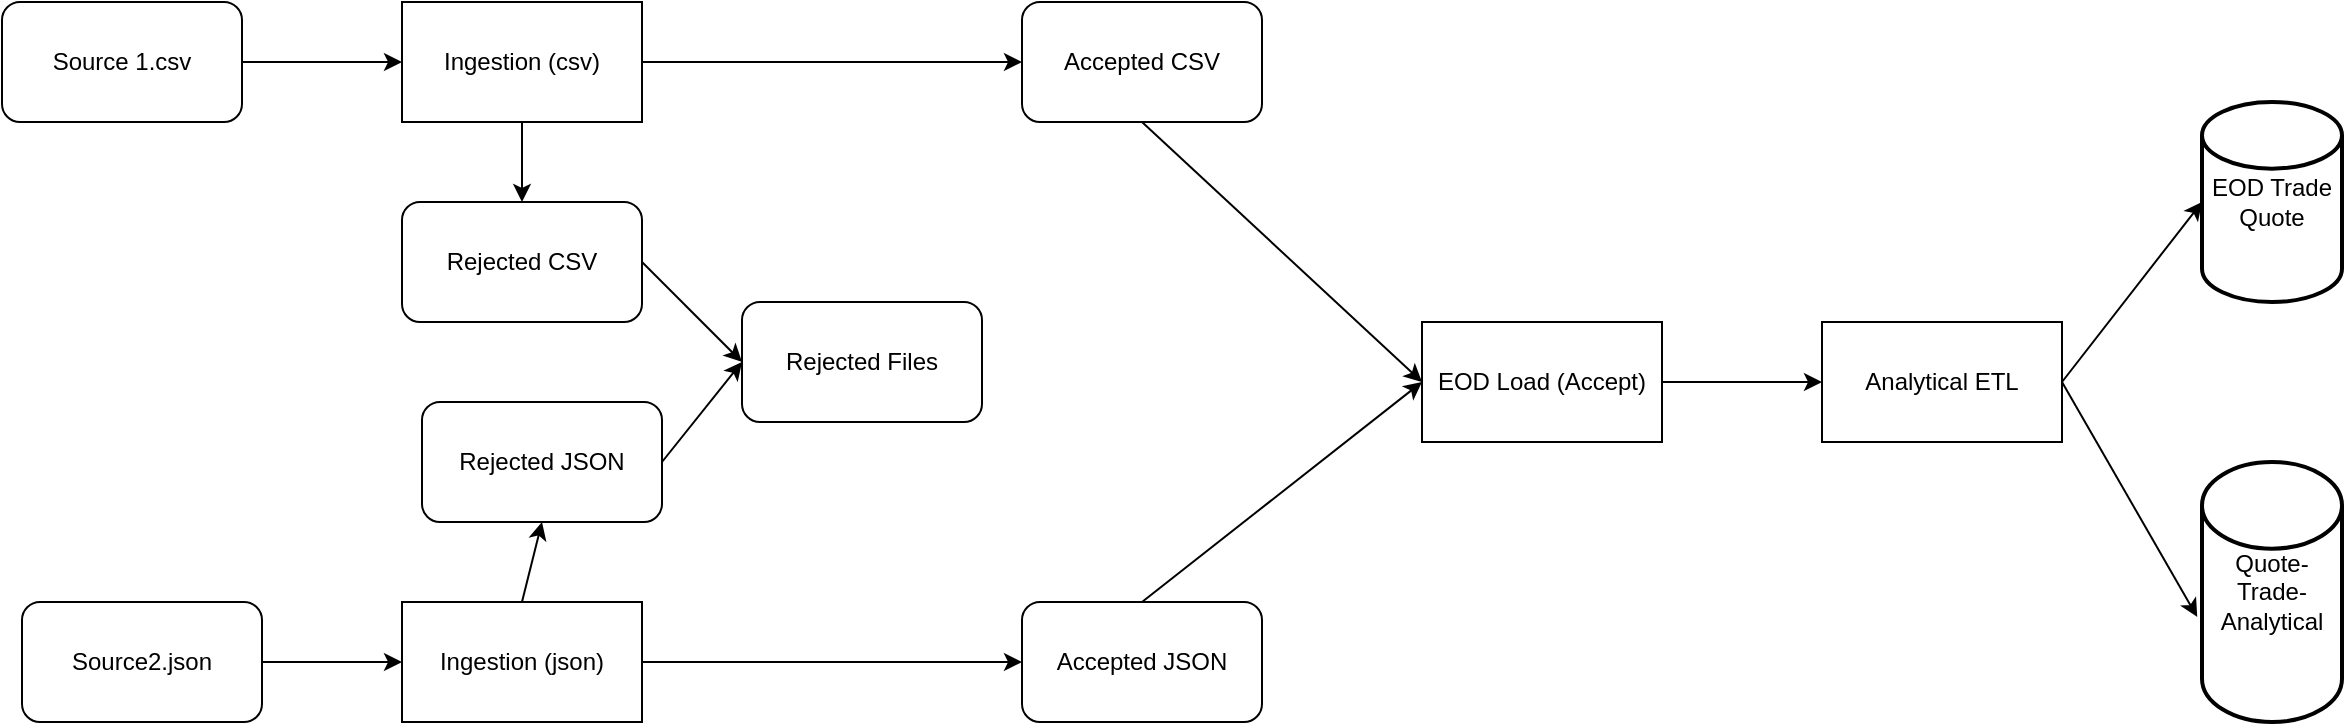 <mxfile version="28.1.2">
  <diagram name="Page-1" id="ex6AzIPKYKouVMJr-3lN">
    <mxGraphModel dx="1300" dy="516" grid="1" gridSize="10" guides="1" tooltips="1" connect="1" arrows="1" fold="1" page="1" pageScale="1" pageWidth="850" pageHeight="1100" math="0" shadow="0">
      <root>
        <mxCell id="0" />
        <mxCell id="1" parent="0" />
        <mxCell id="c0i7TkDz3l4ECV1MmQkn-1" value="Analytical ETL" style="rounded=0;whiteSpace=wrap;html=1;" parent="1" vertex="1">
          <mxGeometry x="920" y="330" width="120" height="60" as="geometry" />
        </mxCell>
        <mxCell id="c0i7TkDz3l4ECV1MmQkn-2" value="EOD Load (Accept)" style="rounded=0;whiteSpace=wrap;html=1;" parent="1" vertex="1">
          <mxGeometry x="720" y="330" width="120" height="60" as="geometry" />
        </mxCell>
        <mxCell id="c0i7TkDz3l4ECV1MmQkn-3" value="Ingestion (csv)" style="rounded=0;whiteSpace=wrap;html=1;" parent="1" vertex="1">
          <mxGeometry x="210" y="170" width="120" height="60" as="geometry" />
        </mxCell>
        <mxCell id="c0i7TkDz3l4ECV1MmQkn-4" value="Ingestion (json)" style="rounded=0;whiteSpace=wrap;html=1;" parent="1" vertex="1">
          <mxGeometry x="210" y="470" width="120" height="60" as="geometry" />
        </mxCell>
        <mxCell id="c0i7TkDz3l4ECV1MmQkn-15" value="EOD Trade Quote" style="strokeWidth=2;html=1;shape=mxgraph.flowchart.database;whiteSpace=wrap;" parent="1" vertex="1">
          <mxGeometry x="1110" y="220" width="70" height="100" as="geometry" />
        </mxCell>
        <mxCell id="c0i7TkDz3l4ECV1MmQkn-16" value="Quote-Trade-Analytical" style="strokeWidth=2;html=1;shape=mxgraph.flowchart.database;whiteSpace=wrap;" parent="1" vertex="1">
          <mxGeometry x="1110" y="400" width="70" height="130" as="geometry" />
        </mxCell>
        <mxCell id="c0i7TkDz3l4ECV1MmQkn-19" value="Rejected Files" style="rounded=1;whiteSpace=wrap;html=1;" parent="1" vertex="1">
          <mxGeometry x="380" y="320" width="120" height="60" as="geometry" />
        </mxCell>
        <mxCell id="c0i7TkDz3l4ECV1MmQkn-20" value="Source 1.csv" style="rounded=1;whiteSpace=wrap;html=1;" parent="1" vertex="1">
          <mxGeometry x="10" y="170" width="120" height="60" as="geometry" />
        </mxCell>
        <mxCell id="c0i7TkDz3l4ECV1MmQkn-21" value="Source2.json" style="rounded=1;whiteSpace=wrap;html=1;" parent="1" vertex="1">
          <mxGeometry x="20" y="470" width="120" height="60" as="geometry" />
        </mxCell>
        <mxCell id="c0i7TkDz3l4ECV1MmQkn-22" value="Accepted CSV" style="rounded=1;whiteSpace=wrap;html=1;" parent="1" vertex="1">
          <mxGeometry x="520" y="170" width="120" height="60" as="geometry" />
        </mxCell>
        <mxCell id="c0i7TkDz3l4ECV1MmQkn-23" value="Rejected CSV" style="rounded=1;whiteSpace=wrap;html=1;" parent="1" vertex="1">
          <mxGeometry x="210" y="270" width="120" height="60" as="geometry" />
        </mxCell>
        <mxCell id="c0i7TkDz3l4ECV1MmQkn-24" value="Accepted JSON" style="rounded=1;whiteSpace=wrap;html=1;" parent="1" vertex="1">
          <mxGeometry x="520" y="470" width="120" height="60" as="geometry" />
        </mxCell>
        <mxCell id="c0i7TkDz3l4ECV1MmQkn-25" value="Rejected JSON" style="rounded=1;whiteSpace=wrap;html=1;" parent="1" vertex="1">
          <mxGeometry x="220" y="370" width="120" height="60" as="geometry" />
        </mxCell>
        <mxCell id="c0i7TkDz3l4ECV1MmQkn-30" value="" style="endArrow=classic;html=1;rounded=0;exitX=1;exitY=0.5;exitDx=0;exitDy=0;entryX=0;entryY=0.5;entryDx=0;entryDy=0;" parent="1" source="c0i7TkDz3l4ECV1MmQkn-20" target="c0i7TkDz3l4ECV1MmQkn-3" edge="1">
          <mxGeometry width="50" height="50" relative="1" as="geometry">
            <mxPoint x="380" y="270" as="sourcePoint" />
            <mxPoint x="430" y="220" as="targetPoint" />
          </mxGeometry>
        </mxCell>
        <mxCell id="c0i7TkDz3l4ECV1MmQkn-31" value="" style="endArrow=classic;html=1;rounded=0;exitX=1;exitY=0.5;exitDx=0;exitDy=0;entryX=0;entryY=0.5;entryDx=0;entryDy=0;" parent="1" source="c0i7TkDz3l4ECV1MmQkn-21" target="c0i7TkDz3l4ECV1MmQkn-4" edge="1">
          <mxGeometry width="50" height="50" relative="1" as="geometry">
            <mxPoint x="390" y="425" as="sourcePoint" />
            <mxPoint x="440" y="375" as="targetPoint" />
          </mxGeometry>
        </mxCell>
        <mxCell id="bLZ1cWRbOFkK1LYyIruM-3" value="" style="endArrow=classic;html=1;rounded=0;exitX=0.5;exitY=0;exitDx=0;exitDy=0;entryX=0.5;entryY=1;entryDx=0;entryDy=0;" edge="1" parent="1" source="c0i7TkDz3l4ECV1MmQkn-4" target="c0i7TkDz3l4ECV1MmQkn-25">
          <mxGeometry width="50" height="50" relative="1" as="geometry">
            <mxPoint x="380" y="450" as="sourcePoint" />
            <mxPoint x="430" y="400" as="targetPoint" />
          </mxGeometry>
        </mxCell>
        <mxCell id="bLZ1cWRbOFkK1LYyIruM-4" value="" style="endArrow=classic;html=1;rounded=0;exitX=1;exitY=0.5;exitDx=0;exitDy=0;entryX=0;entryY=0.5;entryDx=0;entryDy=0;" edge="1" parent="1" source="c0i7TkDz3l4ECV1MmQkn-25" target="c0i7TkDz3l4ECV1MmQkn-19">
          <mxGeometry width="50" height="50" relative="1" as="geometry">
            <mxPoint x="380" y="450" as="sourcePoint" />
            <mxPoint x="430" y="400" as="targetPoint" />
          </mxGeometry>
        </mxCell>
        <mxCell id="bLZ1cWRbOFkK1LYyIruM-5" value="" style="endArrow=classic;html=1;rounded=0;exitX=0.5;exitY=1;exitDx=0;exitDy=0;entryX=0.5;entryY=0;entryDx=0;entryDy=0;" edge="1" parent="1" source="c0i7TkDz3l4ECV1MmQkn-3" target="c0i7TkDz3l4ECV1MmQkn-23">
          <mxGeometry width="50" height="50" relative="1" as="geometry">
            <mxPoint x="380" y="450" as="sourcePoint" />
            <mxPoint x="430" y="400" as="targetPoint" />
          </mxGeometry>
        </mxCell>
        <mxCell id="bLZ1cWRbOFkK1LYyIruM-6" value="" style="endArrow=classic;html=1;rounded=0;exitX=1;exitY=0.5;exitDx=0;exitDy=0;" edge="1" parent="1" source="c0i7TkDz3l4ECV1MmQkn-23">
          <mxGeometry width="50" height="50" relative="1" as="geometry">
            <mxPoint x="380" y="450" as="sourcePoint" />
            <mxPoint x="380" y="350" as="targetPoint" />
          </mxGeometry>
        </mxCell>
        <mxCell id="bLZ1cWRbOFkK1LYyIruM-7" value="" style="endArrow=classic;html=1;rounded=0;exitX=1;exitY=0.5;exitDx=0;exitDy=0;entryX=0;entryY=0.5;entryDx=0;entryDy=0;" edge="1" parent="1" source="c0i7TkDz3l4ECV1MmQkn-3" target="c0i7TkDz3l4ECV1MmQkn-22">
          <mxGeometry width="50" height="50" relative="1" as="geometry">
            <mxPoint x="380" y="350" as="sourcePoint" />
            <mxPoint x="430" y="300" as="targetPoint" />
          </mxGeometry>
        </mxCell>
        <mxCell id="bLZ1cWRbOFkK1LYyIruM-8" value="" style="endArrow=classic;html=1;rounded=0;exitX=1;exitY=0.5;exitDx=0;exitDy=0;entryX=0;entryY=0.5;entryDx=0;entryDy=0;" edge="1" parent="1" source="c0i7TkDz3l4ECV1MmQkn-4" target="c0i7TkDz3l4ECV1MmQkn-24">
          <mxGeometry width="50" height="50" relative="1" as="geometry">
            <mxPoint x="380" y="350" as="sourcePoint" />
            <mxPoint x="430" y="300" as="targetPoint" />
          </mxGeometry>
        </mxCell>
        <mxCell id="bLZ1cWRbOFkK1LYyIruM-9" value="" style="endArrow=classic;html=1;rounded=0;exitX=0.5;exitY=1;exitDx=0;exitDy=0;entryX=0;entryY=0.5;entryDx=0;entryDy=0;" edge="1" parent="1" source="c0i7TkDz3l4ECV1MmQkn-22" target="c0i7TkDz3l4ECV1MmQkn-2">
          <mxGeometry width="50" height="50" relative="1" as="geometry">
            <mxPoint x="460" y="330" as="sourcePoint" />
            <mxPoint x="690" y="330" as="targetPoint" />
          </mxGeometry>
        </mxCell>
        <mxCell id="bLZ1cWRbOFkK1LYyIruM-10" value="" style="endArrow=classic;html=1;rounded=0;exitX=0.5;exitY=0;exitDx=0;exitDy=0;entryX=0;entryY=0.5;entryDx=0;entryDy=0;" edge="1" parent="1" source="c0i7TkDz3l4ECV1MmQkn-24" target="c0i7TkDz3l4ECV1MmQkn-2">
          <mxGeometry width="50" height="50" relative="1" as="geometry">
            <mxPoint x="460" y="330" as="sourcePoint" />
            <mxPoint x="510" y="280" as="targetPoint" />
          </mxGeometry>
        </mxCell>
        <mxCell id="bLZ1cWRbOFkK1LYyIruM-11" value="" style="endArrow=classic;html=1;rounded=0;exitX=1;exitY=0.5;exitDx=0;exitDy=0;entryX=0;entryY=0.5;entryDx=0;entryDy=0;" edge="1" parent="1" source="c0i7TkDz3l4ECV1MmQkn-2" target="c0i7TkDz3l4ECV1MmQkn-1">
          <mxGeometry width="50" height="50" relative="1" as="geometry">
            <mxPoint x="920" y="330" as="sourcePoint" />
            <mxPoint x="970" y="280" as="targetPoint" />
          </mxGeometry>
        </mxCell>
        <mxCell id="bLZ1cWRbOFkK1LYyIruM-12" value="" style="endArrow=classic;html=1;rounded=0;exitX=1;exitY=0.5;exitDx=0;exitDy=0;entryX=0;entryY=0.5;entryDx=0;entryDy=0;entryPerimeter=0;" edge="1" parent="1" source="c0i7TkDz3l4ECV1MmQkn-1" target="c0i7TkDz3l4ECV1MmQkn-15">
          <mxGeometry width="50" height="50" relative="1" as="geometry">
            <mxPoint x="920" y="330" as="sourcePoint" />
            <mxPoint x="970" y="280" as="targetPoint" />
          </mxGeometry>
        </mxCell>
        <mxCell id="bLZ1cWRbOFkK1LYyIruM-13" value="" style="endArrow=classic;html=1;rounded=0;exitX=1;exitY=0.5;exitDx=0;exitDy=0;entryX=-0.034;entryY=0.596;entryDx=0;entryDy=0;entryPerimeter=0;" edge="1" parent="1" source="c0i7TkDz3l4ECV1MmQkn-1" target="c0i7TkDz3l4ECV1MmQkn-16">
          <mxGeometry width="50" height="50" relative="1" as="geometry">
            <mxPoint x="920" y="330" as="sourcePoint" />
            <mxPoint x="970" y="280" as="targetPoint" />
          </mxGeometry>
        </mxCell>
      </root>
    </mxGraphModel>
  </diagram>
</mxfile>
